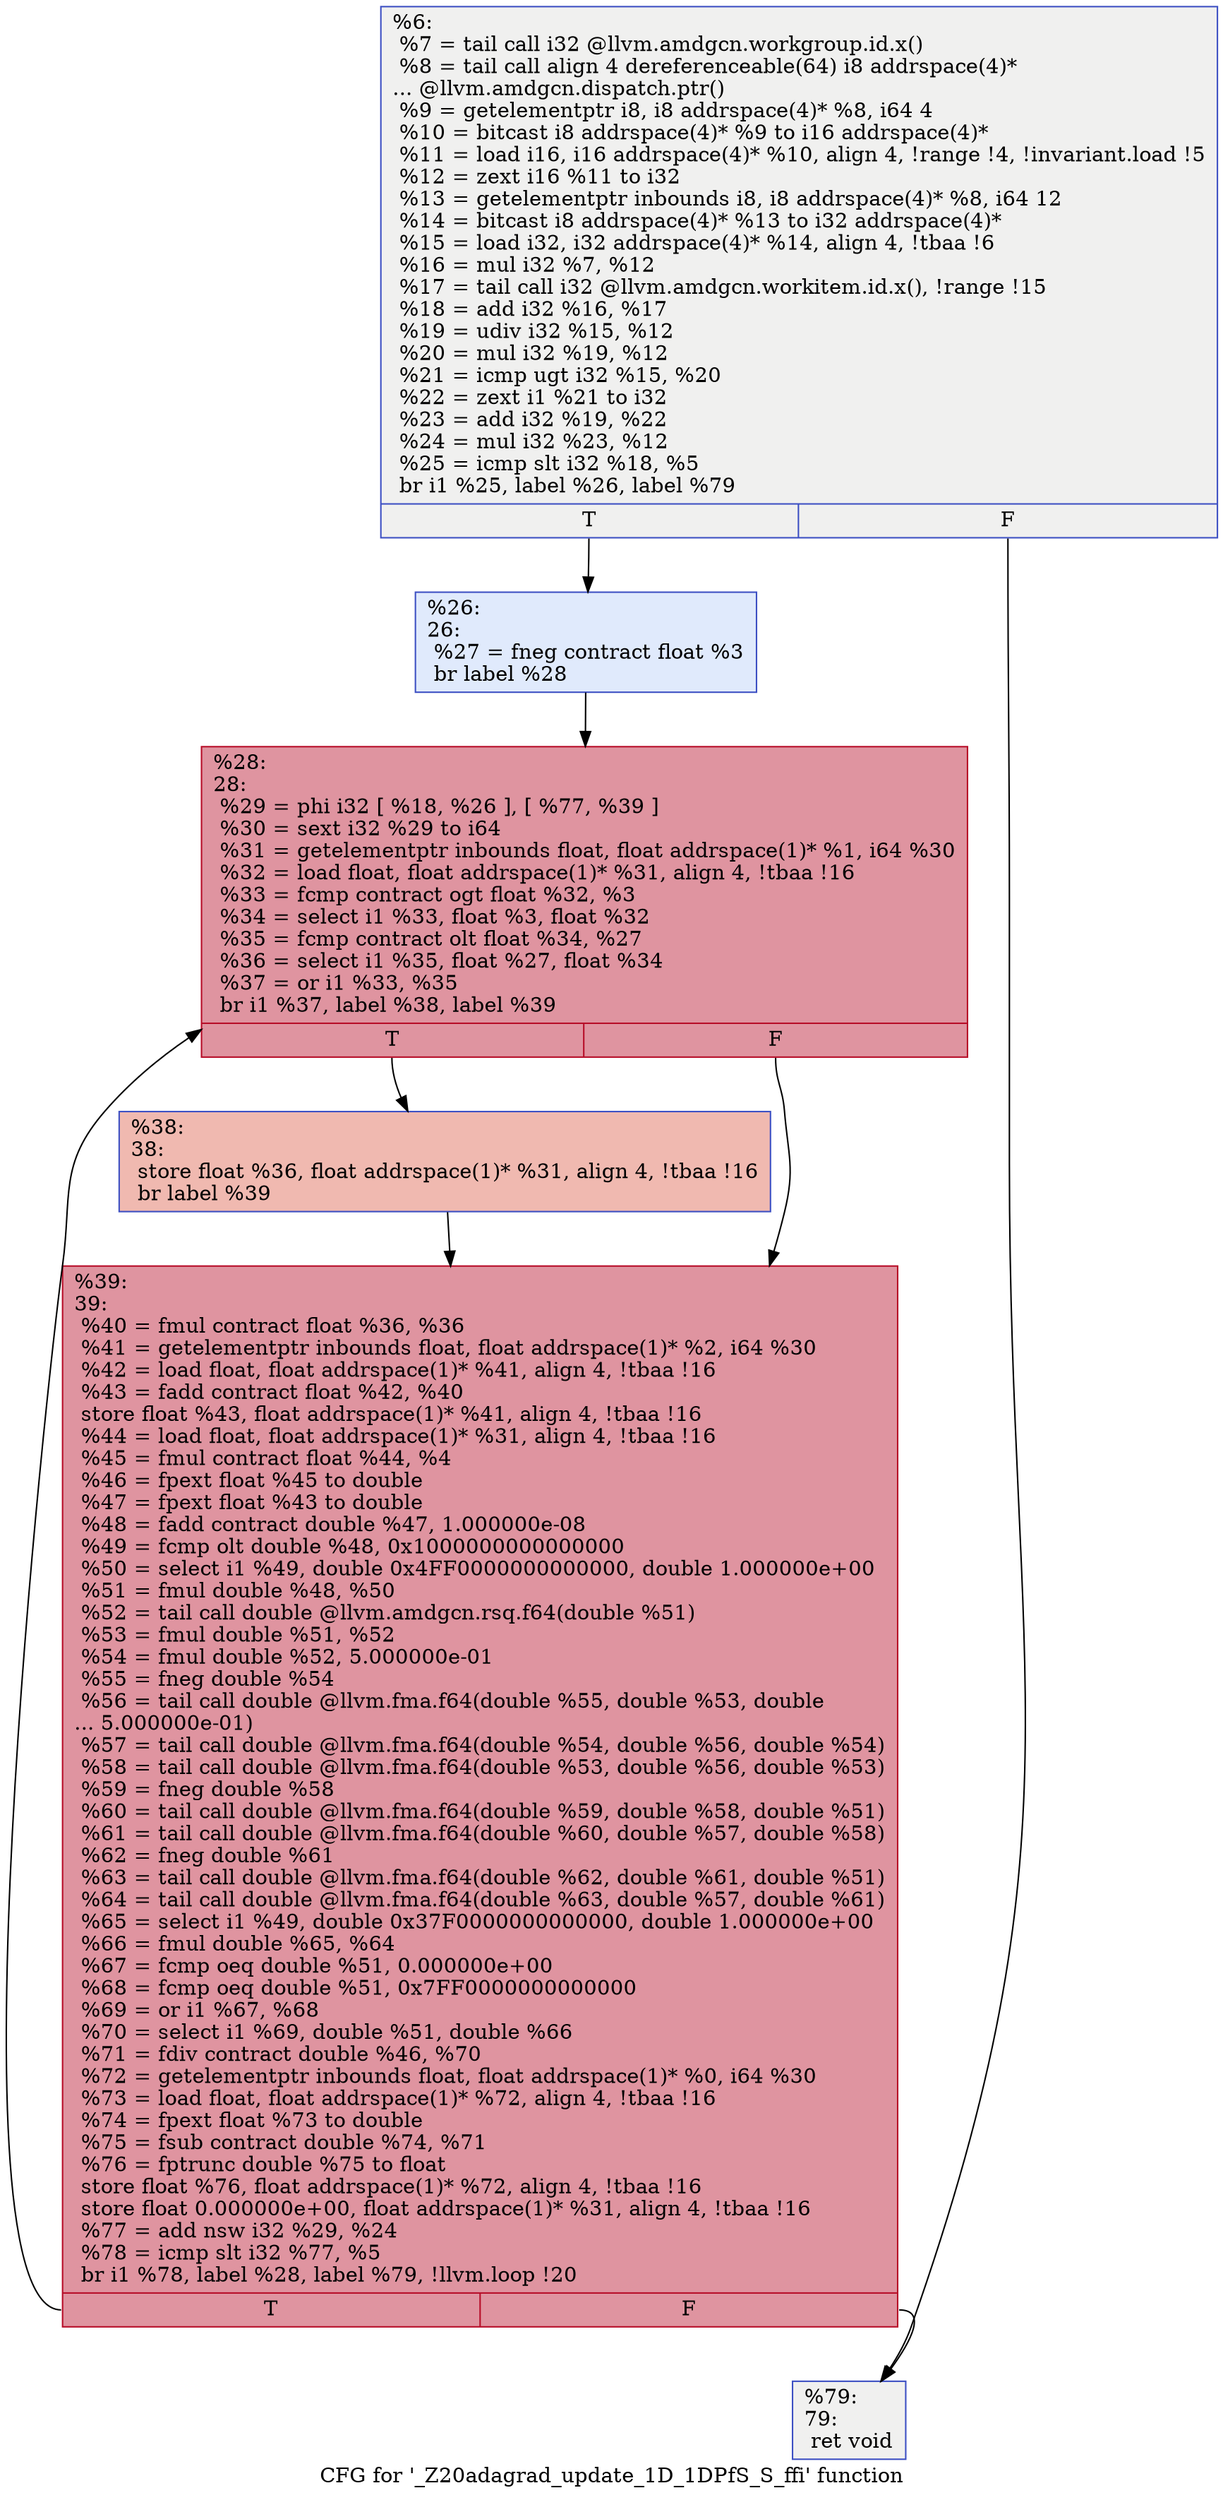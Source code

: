 digraph "CFG for '_Z20adagrad_update_1D_1DPfS_S_ffi' function" {
	label="CFG for '_Z20adagrad_update_1D_1DPfS_S_ffi' function";

	Node0x488ef60 [shape=record,color="#3d50c3ff", style=filled, fillcolor="#dedcdb70",label="{%6:\l  %7 = tail call i32 @llvm.amdgcn.workgroup.id.x()\l  %8 = tail call align 4 dereferenceable(64) i8 addrspace(4)*\l... @llvm.amdgcn.dispatch.ptr()\l  %9 = getelementptr i8, i8 addrspace(4)* %8, i64 4\l  %10 = bitcast i8 addrspace(4)* %9 to i16 addrspace(4)*\l  %11 = load i16, i16 addrspace(4)* %10, align 4, !range !4, !invariant.load !5\l  %12 = zext i16 %11 to i32\l  %13 = getelementptr inbounds i8, i8 addrspace(4)* %8, i64 12\l  %14 = bitcast i8 addrspace(4)* %13 to i32 addrspace(4)*\l  %15 = load i32, i32 addrspace(4)* %14, align 4, !tbaa !6\l  %16 = mul i32 %7, %12\l  %17 = tail call i32 @llvm.amdgcn.workitem.id.x(), !range !15\l  %18 = add i32 %16, %17\l  %19 = udiv i32 %15, %12\l  %20 = mul i32 %19, %12\l  %21 = icmp ugt i32 %15, %20\l  %22 = zext i1 %21 to i32\l  %23 = add i32 %19, %22\l  %24 = mul i32 %23, %12\l  %25 = icmp slt i32 %18, %5\l  br i1 %25, label %26, label %79\l|{<s0>T|<s1>F}}"];
	Node0x488ef60:s0 -> Node0x4891500;
	Node0x488ef60:s1 -> Node0x4891590;
	Node0x4891500 [shape=record,color="#3d50c3ff", style=filled, fillcolor="#b9d0f970",label="{%26:\l26:                                               \l  %27 = fneg contract float %3\l  br label %28\l}"];
	Node0x4891500 -> Node0x4891740;
	Node0x4891740 [shape=record,color="#b70d28ff", style=filled, fillcolor="#b70d2870",label="{%28:\l28:                                               \l  %29 = phi i32 [ %18, %26 ], [ %77, %39 ]\l  %30 = sext i32 %29 to i64\l  %31 = getelementptr inbounds float, float addrspace(1)* %1, i64 %30\l  %32 = load float, float addrspace(1)* %31, align 4, !tbaa !16\l  %33 = fcmp contract ogt float %32, %3\l  %34 = select i1 %33, float %3, float %32\l  %35 = fcmp contract olt float %34, %27\l  %36 = select i1 %35, float %27, float %34\l  %37 = or i1 %33, %35\l  br i1 %37, label %38, label %39\l|{<s0>T|<s1>F}}"];
	Node0x4891740:s0 -> Node0x4890d50;
	Node0x4891740:s1 -> Node0x4891800;
	Node0x4890d50 [shape=record,color="#3d50c3ff", style=filled, fillcolor="#de614d70",label="{%38:\l38:                                               \l  store float %36, float addrspace(1)* %31, align 4, !tbaa !16\l  br label %39\l}"];
	Node0x4890d50 -> Node0x4891800;
	Node0x4891800 [shape=record,color="#b70d28ff", style=filled, fillcolor="#b70d2870",label="{%39:\l39:                                               \l  %40 = fmul contract float %36, %36\l  %41 = getelementptr inbounds float, float addrspace(1)* %2, i64 %30\l  %42 = load float, float addrspace(1)* %41, align 4, !tbaa !16\l  %43 = fadd contract float %42, %40\l  store float %43, float addrspace(1)* %41, align 4, !tbaa !16\l  %44 = load float, float addrspace(1)* %31, align 4, !tbaa !16\l  %45 = fmul contract float %44, %4\l  %46 = fpext float %45 to double\l  %47 = fpext float %43 to double\l  %48 = fadd contract double %47, 1.000000e-08\l  %49 = fcmp olt double %48, 0x1000000000000000\l  %50 = select i1 %49, double 0x4FF0000000000000, double 1.000000e+00\l  %51 = fmul double %48, %50\l  %52 = tail call double @llvm.amdgcn.rsq.f64(double %51)\l  %53 = fmul double %51, %52\l  %54 = fmul double %52, 5.000000e-01\l  %55 = fneg double %54\l  %56 = tail call double @llvm.fma.f64(double %55, double %53, double\l... 5.000000e-01)\l  %57 = tail call double @llvm.fma.f64(double %54, double %56, double %54)\l  %58 = tail call double @llvm.fma.f64(double %53, double %56, double %53)\l  %59 = fneg double %58\l  %60 = tail call double @llvm.fma.f64(double %59, double %58, double %51)\l  %61 = tail call double @llvm.fma.f64(double %60, double %57, double %58)\l  %62 = fneg double %61\l  %63 = tail call double @llvm.fma.f64(double %62, double %61, double %51)\l  %64 = tail call double @llvm.fma.f64(double %63, double %57, double %61)\l  %65 = select i1 %49, double 0x37F0000000000000, double 1.000000e+00\l  %66 = fmul double %65, %64\l  %67 = fcmp oeq double %51, 0.000000e+00\l  %68 = fcmp oeq double %51, 0x7FF0000000000000\l  %69 = or i1 %67, %68\l  %70 = select i1 %69, double %51, double %66\l  %71 = fdiv contract double %46, %70\l  %72 = getelementptr inbounds float, float addrspace(1)* %0, i64 %30\l  %73 = load float, float addrspace(1)* %72, align 4, !tbaa !16\l  %74 = fpext float %73 to double\l  %75 = fsub contract double %74, %71\l  %76 = fptrunc double %75 to float\l  store float %76, float addrspace(1)* %72, align 4, !tbaa !16\l  store float 0.000000e+00, float addrspace(1)* %31, align 4, !tbaa !16\l  %77 = add nsw i32 %29, %24\l  %78 = icmp slt i32 %77, %5\l  br i1 %78, label %28, label %79, !llvm.loop !20\l|{<s0>T|<s1>F}}"];
	Node0x4891800:s0 -> Node0x4891740;
	Node0x4891800:s1 -> Node0x4891590;
	Node0x4891590 [shape=record,color="#3d50c3ff", style=filled, fillcolor="#dedcdb70",label="{%79:\l79:                                               \l  ret void\l}"];
}

